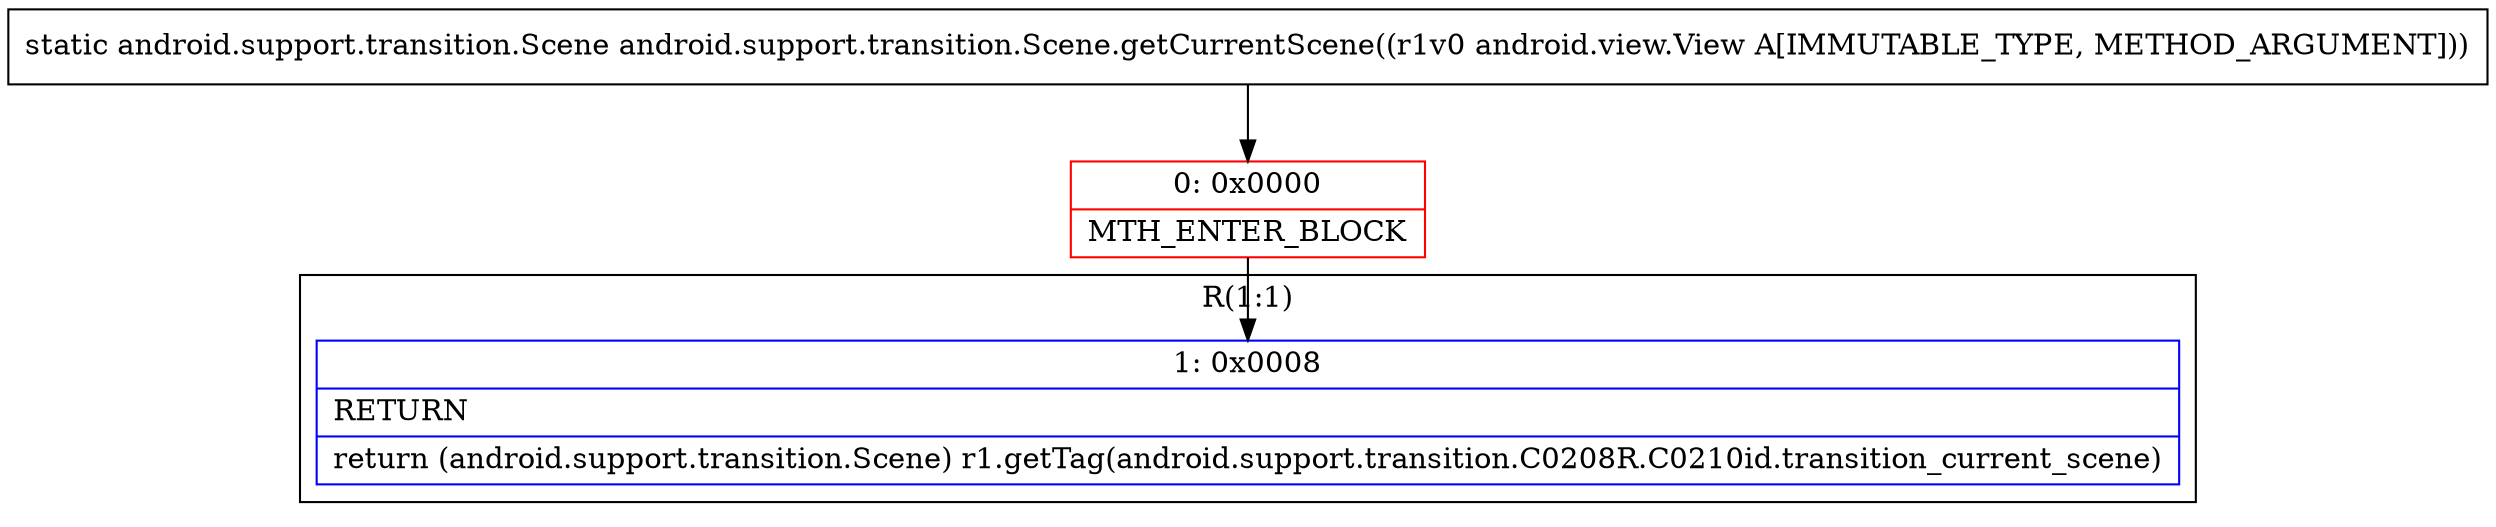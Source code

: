 digraph "CFG forandroid.support.transition.Scene.getCurrentScene(Landroid\/view\/View;)Landroid\/support\/transition\/Scene;" {
subgraph cluster_Region_648742429 {
label = "R(1:1)";
node [shape=record,color=blue];
Node_1 [shape=record,label="{1\:\ 0x0008|RETURN\l|return (android.support.transition.Scene) r1.getTag(android.support.transition.C0208R.C0210id.transition_current_scene)\l}"];
}
Node_0 [shape=record,color=red,label="{0\:\ 0x0000|MTH_ENTER_BLOCK\l}"];
MethodNode[shape=record,label="{static android.support.transition.Scene android.support.transition.Scene.getCurrentScene((r1v0 android.view.View A[IMMUTABLE_TYPE, METHOD_ARGUMENT])) }"];
MethodNode -> Node_0;
Node_0 -> Node_1;
}

